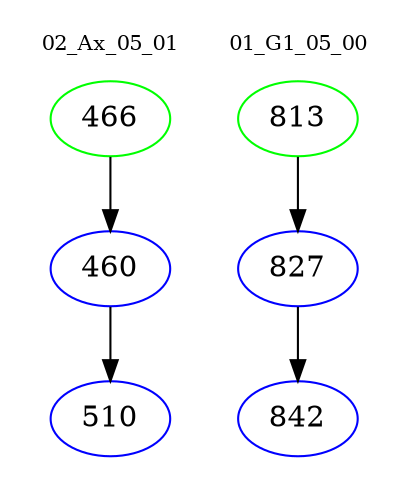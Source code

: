 digraph{
subgraph cluster_0 {
color = white
label = "02_Ax_05_01";
fontsize=10;
T0_466 [label="466", color="green"]
T0_466 -> T0_460 [color="black"]
T0_460 [label="460", color="blue"]
T0_460 -> T0_510 [color="black"]
T0_510 [label="510", color="blue"]
}
subgraph cluster_1 {
color = white
label = "01_G1_05_00";
fontsize=10;
T1_813 [label="813", color="green"]
T1_813 -> T1_827 [color="black"]
T1_827 [label="827", color="blue"]
T1_827 -> T1_842 [color="black"]
T1_842 [label="842", color="blue"]
}
}
